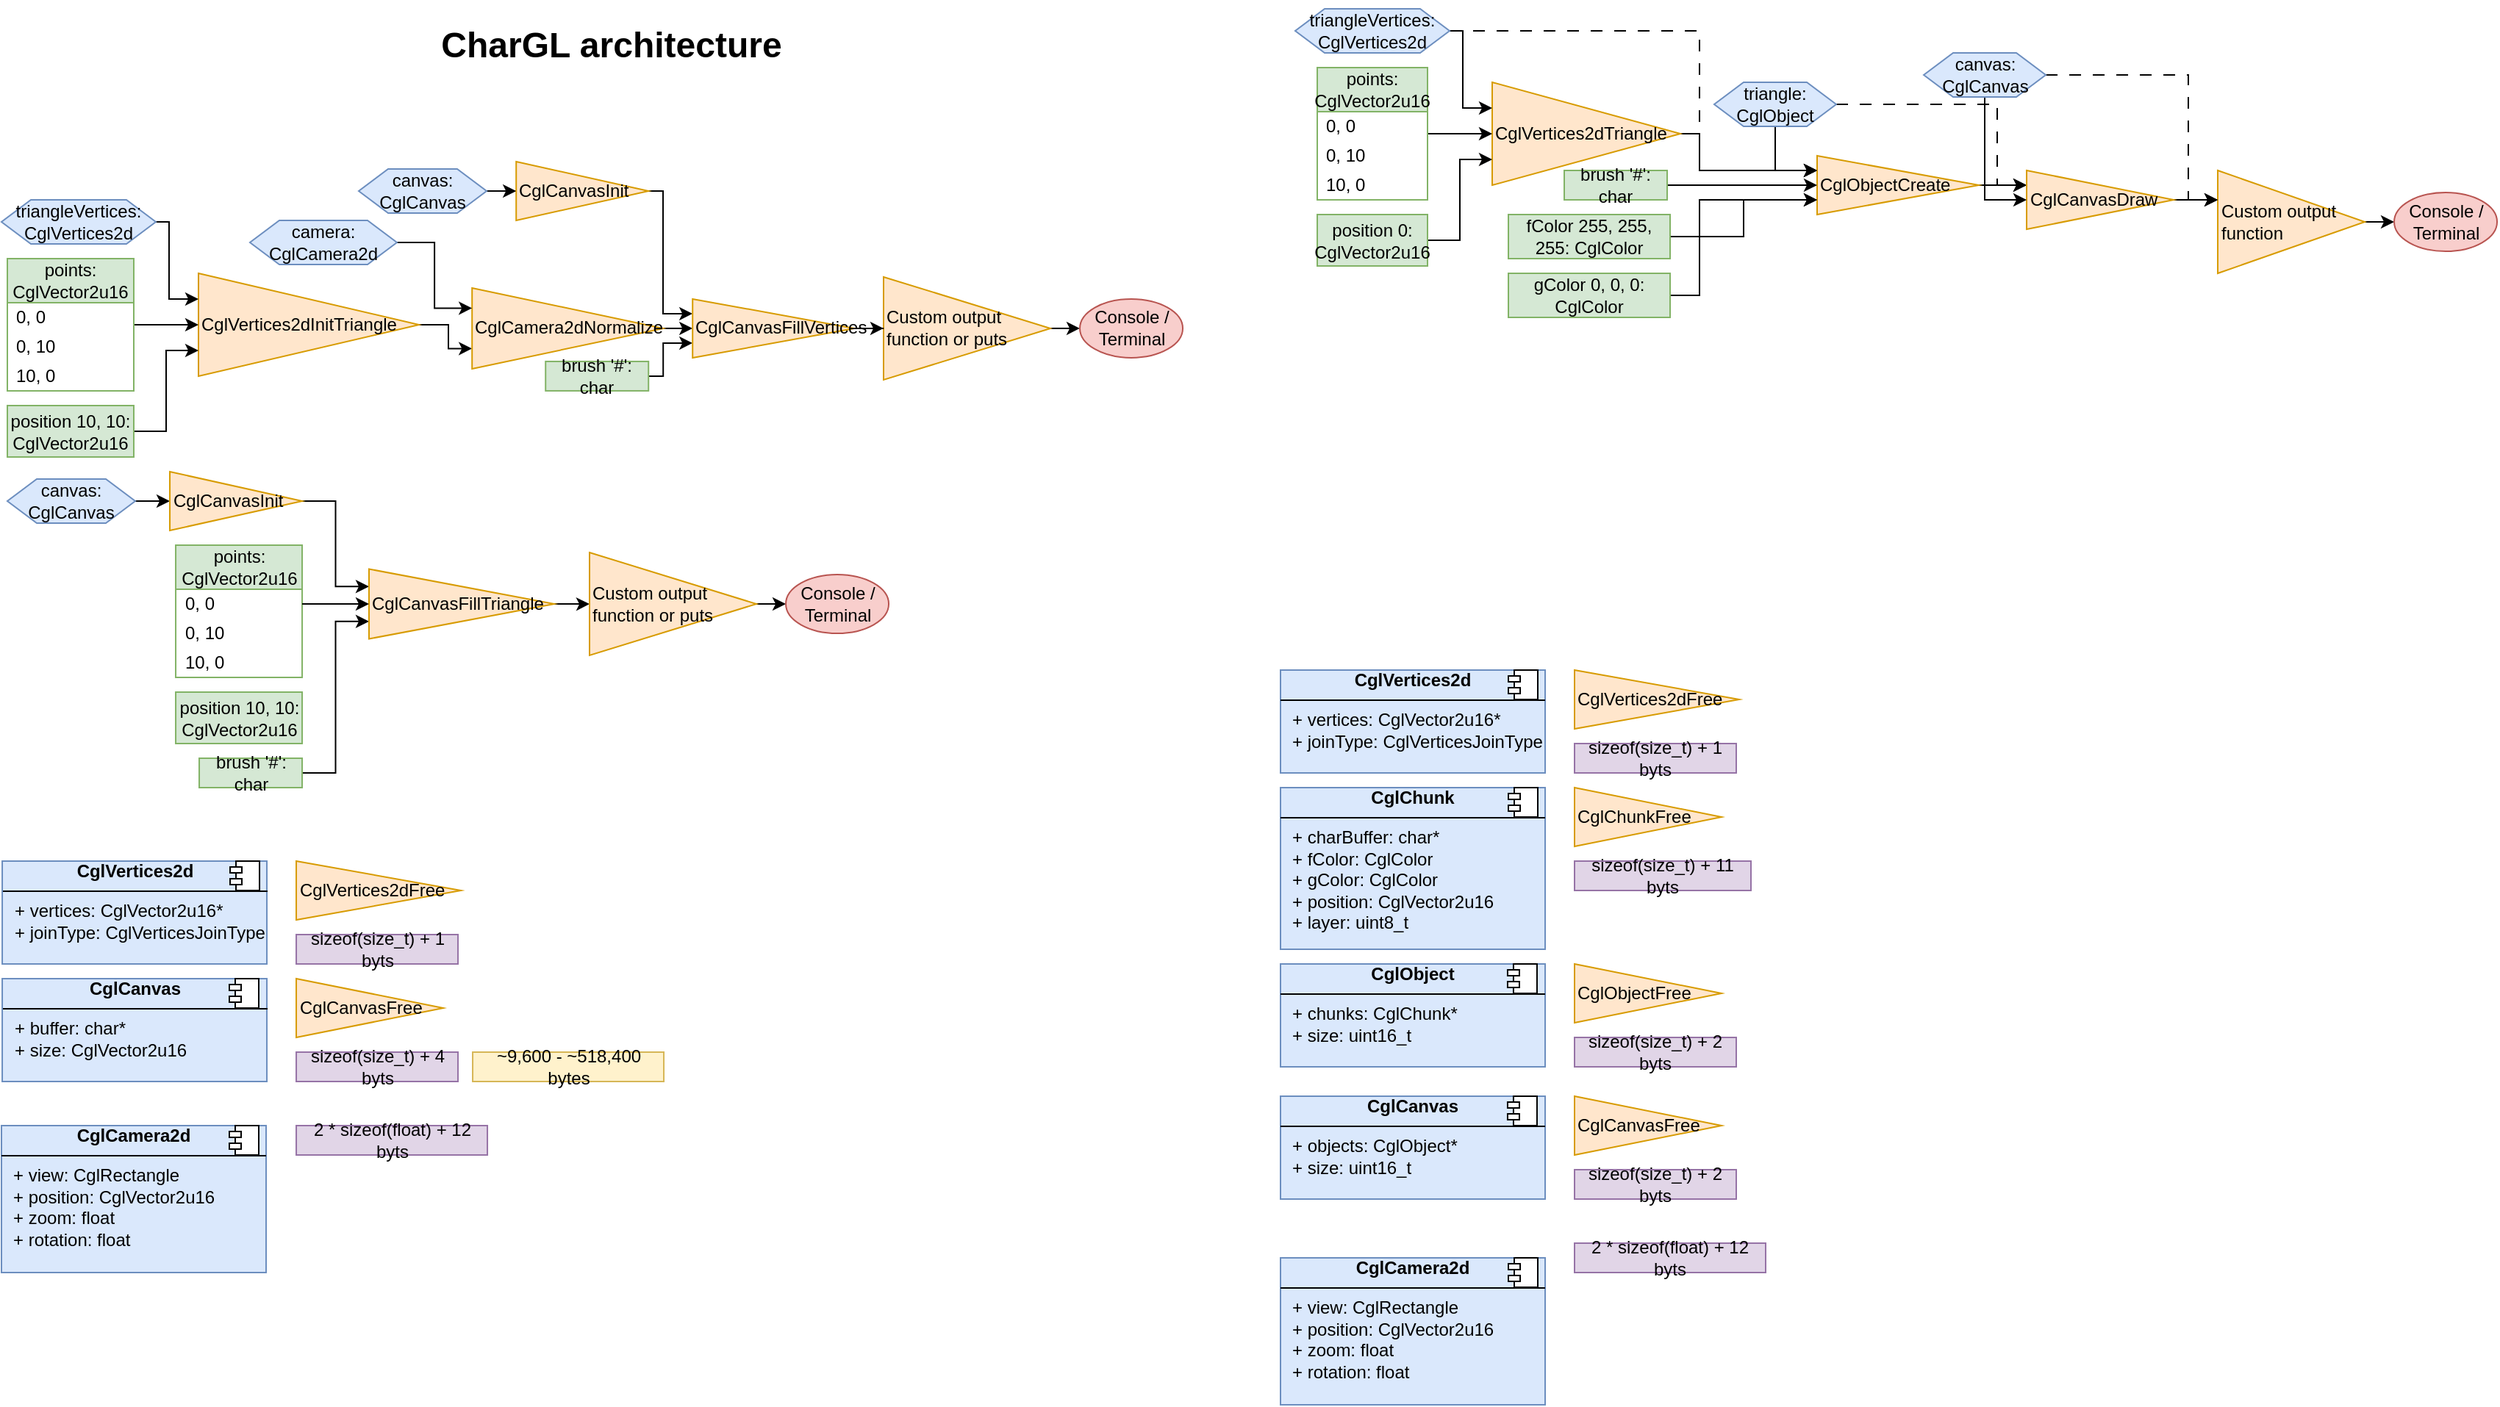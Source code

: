 <mxfile version="26.1.2">
  <diagram name="Page-1" id="lgtjIXWAE3Ng81CHt6eq">
    <mxGraphModel dx="1059" dy="1676" grid="1" gridSize="10" guides="1" tooltips="1" connect="1" arrows="1" fold="1" page="1" pageScale="1" pageWidth="850" pageHeight="1100" math="0" shadow="0">
      <root>
        <mxCell id="0" />
        <mxCell id="1" parent="0" />
        <mxCell id="DxNxQ3HFOBU-DI73ntQy-1" value="&lt;h1&gt;CharGL architecture&lt;/h1&gt;" style="text;html=1;align=center;verticalAlign=middle;whiteSpace=wrap;rounded=0;" parent="1" vertex="1">
          <mxGeometry x="285" y="-1090" width="280" height="50" as="geometry" />
        </mxCell>
        <mxCell id="HrfMfGlhkE7iZRvC2ZaJ-3" style="edgeStyle=orthogonalEdgeStyle;rounded=0;orthogonalLoop=1;jettySize=auto;html=1;exitX=1;exitY=0.5;exitDx=0;exitDy=0;entryX=0;entryY=0.5;entryDx=0;entryDy=0;" parent="1" source="DxNxQ3HFOBU-DI73ntQy-2" target="HrfMfGlhkE7iZRvC2ZaJ-2" edge="1">
          <mxGeometry relative="1" as="geometry" />
        </mxCell>
        <mxCell id="DxNxQ3HFOBU-DI73ntQy-2" value="&lt;div style=&quot;padding-right: 10px; padding-left: 0px;&quot; align=&quot;left&quot;&gt;Custom output function&lt;/div&gt;" style="triangle;whiteSpace=wrap;html=1;fillColor=#ffe6cc;strokeColor=#d79b00;fontSize=12;align=left;" parent="1" vertex="1">
          <mxGeometry x="1517.52" y="-980" width="100" height="70" as="geometry" />
        </mxCell>
        <mxCell id="HrfMfGlhkE7iZRvC2ZaJ-2" value="Console / Terminal" style="ellipse;whiteSpace=wrap;html=1;fillColor=#f8cecc;strokeColor=#b85450;" parent="1" vertex="1">
          <mxGeometry x="1637.52" y="-965" width="70" height="40" as="geometry" />
        </mxCell>
        <mxCell id="HrfMfGlhkE7iZRvC2ZaJ-52" value="&lt;div align=&quot;center&quot;&gt;&lt;b&gt;CglCamera2d&lt;/b&gt;&lt;/div&gt;&lt;hr size=&quot;1&quot; style=&quot;border-style:solid;&quot;&gt;&lt;p style=&quot;margin:0px;margin-left:8px;&quot;&gt;+ view: CglRectangle&lt;br&gt;&lt;/p&gt;&lt;p style=&quot;margin:0px;margin-left:8px;&quot;&gt;+ position: CglVector2u16&lt;/p&gt;&lt;p style=&quot;margin:0px;margin-left:8px;&quot;&gt;+ zoom: float&lt;/p&gt;&lt;p style=&quot;margin:0px;margin-left:8px;&quot;&gt;+ rotation: float&lt;/p&gt;" style="align=left;overflow=fill;html=1;dropTarget=0;whiteSpace=wrap;fillColor=#dae8fc;strokeColor=#6c8ebf;" parent="1" vertex="1">
          <mxGeometry x="10" y="-330" width="180" height="100" as="geometry" />
        </mxCell>
        <mxCell id="HrfMfGlhkE7iZRvC2ZaJ-53" value="" style="shape=component;jettyWidth=8;jettyHeight=4;" parent="HrfMfGlhkE7iZRvC2ZaJ-52" vertex="1">
          <mxGeometry x="1" width="20" height="20" relative="1" as="geometry">
            <mxPoint x="-25" as="offset" />
          </mxGeometry>
        </mxCell>
        <mxCell id="HrfMfGlhkE7iZRvC2ZaJ-87" style="edgeStyle=orthogonalEdgeStyle;rounded=0;orthogonalLoop=1;jettySize=auto;html=1;entryX=0;entryY=0.25;entryDx=0;entryDy=0;" parent="1" source="HrfMfGlhkE7iZRvC2ZaJ-58" target="HrfMfGlhkE7iZRvC2ZaJ-86" edge="1">
          <mxGeometry relative="1" as="geometry">
            <Array as="points">
              <mxPoint x="1165" y="-1005" />
              <mxPoint x="1165" y="-980" />
            </Array>
          </mxGeometry>
        </mxCell>
        <mxCell id="HrfMfGlhkE7iZRvC2ZaJ-58" value="CglVertices2dTriangle" style="triangle;whiteSpace=wrap;html=1;fillColor=#ffe6cc;strokeColor=#d79b00;fontSize=12;align=left;" parent="1" vertex="1">
          <mxGeometry x="1024" y="-1040" width="128" height="70" as="geometry" />
        </mxCell>
        <mxCell id="HrfMfGlhkE7iZRvC2ZaJ-92" style="edgeStyle=orthogonalEdgeStyle;rounded=0;orthogonalLoop=1;jettySize=auto;html=1;entryX=0;entryY=0.5;entryDx=0;entryDy=0;" parent="1" source="HrfMfGlhkE7iZRvC2ZaJ-62" target="HrfMfGlhkE7iZRvC2ZaJ-58" edge="1">
          <mxGeometry relative="1" as="geometry" />
        </mxCell>
        <mxCell id="HrfMfGlhkE7iZRvC2ZaJ-62" value="points: CglVector2u16" style="swimlane;fontStyle=0;childLayout=stackLayout;horizontal=1;startSize=30;horizontalStack=0;resizeParent=1;resizeParentMax=0;resizeLast=0;collapsible=1;marginBottom=0;whiteSpace=wrap;html=1;fillColor=#d5e8d4;strokeColor=#82b366;" parent="1" vertex="1">
          <mxGeometry x="905" y="-1050" width="75" height="90" as="geometry" />
        </mxCell>
        <mxCell id="HrfMfGlhkE7iZRvC2ZaJ-63" value="0, 0" style="text;strokeColor=none;fillColor=none;align=left;verticalAlign=middle;spacingLeft=4;spacingRight=4;overflow=hidden;points=[[0,0.5],[1,0.5]];portConstraint=eastwest;rotatable=0;whiteSpace=wrap;html=1;" parent="HrfMfGlhkE7iZRvC2ZaJ-62" vertex="1">
          <mxGeometry y="30" width="75" height="20" as="geometry" />
        </mxCell>
        <mxCell id="HrfMfGlhkE7iZRvC2ZaJ-64" value="0, 10" style="text;strokeColor=none;fillColor=none;align=left;verticalAlign=middle;spacingLeft=4;spacingRight=4;overflow=hidden;points=[[0,0.5],[1,0.5]];portConstraint=eastwest;rotatable=0;whiteSpace=wrap;html=1;" parent="HrfMfGlhkE7iZRvC2ZaJ-62" vertex="1">
          <mxGeometry y="50" width="75" height="20" as="geometry" />
        </mxCell>
        <mxCell id="HrfMfGlhkE7iZRvC2ZaJ-65" value="10, 0" style="text;strokeColor=none;fillColor=none;align=left;verticalAlign=middle;spacingLeft=4;spacingRight=4;overflow=hidden;points=[[0,0.5],[1,0.5]];portConstraint=eastwest;rotatable=0;whiteSpace=wrap;html=1;" parent="HrfMfGlhkE7iZRvC2ZaJ-62" vertex="1">
          <mxGeometry y="70" width="75" height="20" as="geometry" />
        </mxCell>
        <mxCell id="HrfMfGlhkE7iZRvC2ZaJ-93" style="edgeStyle=orthogonalEdgeStyle;rounded=0;orthogonalLoop=1;jettySize=auto;html=1;entryX=0;entryY=0.75;entryDx=0;entryDy=0;" parent="1" source="HrfMfGlhkE7iZRvC2ZaJ-75" target="HrfMfGlhkE7iZRvC2ZaJ-58" edge="1">
          <mxGeometry relative="1" as="geometry" />
        </mxCell>
        <mxCell id="HrfMfGlhkE7iZRvC2ZaJ-75" value="position 0: CglVector2u16" style="rounded=0;whiteSpace=wrap;html=1;fillColor=#d5e8d4;strokeColor=#82b366;" parent="1" vertex="1">
          <mxGeometry x="905" y="-950" width="75" height="35" as="geometry" />
        </mxCell>
        <mxCell id="HrfMfGlhkE7iZRvC2ZaJ-82" value="&lt;div align=&quot;center&quot;&gt;&lt;b&gt;CglVertices2d&lt;/b&gt;&lt;/div&gt;&lt;hr size=&quot;1&quot; style=&quot;border-style:solid;&quot;&gt;&lt;p style=&quot;margin:0px;margin-left:8px;&quot;&gt;+ vertices: CglVector2u16*&lt;/p&gt;&lt;p style=&quot;margin:0px;margin-left:8px;&quot;&gt;+ joinType: CglVerticesJoinType&lt;/p&gt;" style="align=left;overflow=fill;html=1;dropTarget=0;whiteSpace=wrap;fillColor=#dae8fc;strokeColor=#6c8ebf;" parent="1" vertex="1">
          <mxGeometry x="10.52" y="-510" width="180" height="70" as="geometry" />
        </mxCell>
        <mxCell id="HrfMfGlhkE7iZRvC2ZaJ-83" value="" style="shape=component;jettyWidth=8;jettyHeight=4;" parent="HrfMfGlhkE7iZRvC2ZaJ-82" vertex="1">
          <mxGeometry x="1" width="20" height="20" relative="1" as="geometry">
            <mxPoint x="-25" as="offset" />
          </mxGeometry>
        </mxCell>
        <mxCell id="HrfMfGlhkE7iZRvC2ZaJ-84" value="CglVertices2dFree" style="triangle;whiteSpace=wrap;html=1;fillColor=#ffe6cc;strokeColor=#d79b00;fontSize=12;align=left;" parent="1" vertex="1">
          <mxGeometry x="210.52" y="-510" width="112" height="40" as="geometry" />
        </mxCell>
        <mxCell id="HrfMfGlhkE7iZRvC2ZaJ-121" style="edgeStyle=orthogonalEdgeStyle;rounded=0;orthogonalLoop=1;jettySize=auto;html=1;entryX=0;entryY=0.25;entryDx=0;entryDy=0;" parent="1" source="HrfMfGlhkE7iZRvC2ZaJ-86" target="HrfMfGlhkE7iZRvC2ZaJ-120" edge="1">
          <mxGeometry relative="1" as="geometry" />
        </mxCell>
        <mxCell id="HrfMfGlhkE7iZRvC2ZaJ-86" value="CglObjectCreate" style="triangle;whiteSpace=wrap;html=1;fillColor=#ffe6cc;strokeColor=#d79b00;fontSize=12;align=left;" parent="1" vertex="1">
          <mxGeometry x="1245" y="-990" width="110" height="40" as="geometry" />
        </mxCell>
        <mxCell id="HrfMfGlhkE7iZRvC2ZaJ-91" style="edgeStyle=orthogonalEdgeStyle;rounded=0;orthogonalLoop=1;jettySize=auto;html=1;exitX=1;exitY=0.5;exitDx=0;exitDy=0;entryX=0;entryY=0.25;entryDx=0;entryDy=0;" parent="1" source="HrfMfGlhkE7iZRvC2ZaJ-88" target="HrfMfGlhkE7iZRvC2ZaJ-58" edge="1">
          <mxGeometry relative="1" as="geometry">
            <Array as="points">
              <mxPoint x="1004" y="-1075" />
              <mxPoint x="1004" y="-1022" />
            </Array>
          </mxGeometry>
        </mxCell>
        <mxCell id="HrfMfGlhkE7iZRvC2ZaJ-94" style="edgeStyle=orthogonalEdgeStyle;rounded=0;orthogonalLoop=1;jettySize=auto;html=1;entryX=0;entryY=0.25;entryDx=0;entryDy=0;dashed=1;dashPattern=8 8;" parent="1" source="HrfMfGlhkE7iZRvC2ZaJ-88" target="HrfMfGlhkE7iZRvC2ZaJ-86" edge="1">
          <mxGeometry relative="1" as="geometry">
            <Array as="points">
              <mxPoint x="1165" y="-1075" />
              <mxPoint x="1165" y="-980" />
            </Array>
          </mxGeometry>
        </mxCell>
        <mxCell id="HrfMfGlhkE7iZRvC2ZaJ-88" value="triangleVertices: CglVertices2d" style="shape=hexagon;perimeter=hexagonPerimeter2;whiteSpace=wrap;html=1;fixedSize=1;fillColor=#dae8fc;strokeColor=#6c8ebf;" parent="1" vertex="1">
          <mxGeometry x="890" y="-1090" width="105" height="30" as="geometry" />
        </mxCell>
        <mxCell id="HrfMfGlhkE7iZRvC2ZaJ-99" style="edgeStyle=orthogonalEdgeStyle;rounded=0;orthogonalLoop=1;jettySize=auto;html=1;entryX=0;entryY=0.75;entryDx=0;entryDy=0;" parent="1" source="HrfMfGlhkE7iZRvC2ZaJ-95" target="HrfMfGlhkE7iZRvC2ZaJ-86" edge="1">
          <mxGeometry relative="1" as="geometry" />
        </mxCell>
        <mxCell id="HrfMfGlhkE7iZRvC2ZaJ-95" value="fColor 255, 255, 255: CglColor" style="rounded=0;whiteSpace=wrap;html=1;fillColor=#d5e8d4;strokeColor=#82b366;" parent="1" vertex="1">
          <mxGeometry x="1035" y="-950" width="110" height="30" as="geometry" />
        </mxCell>
        <mxCell id="HrfMfGlhkE7iZRvC2ZaJ-100" style="edgeStyle=orthogonalEdgeStyle;rounded=0;orthogonalLoop=1;jettySize=auto;html=1;entryX=0;entryY=0.75;entryDx=0;entryDy=0;" parent="1" source="HrfMfGlhkE7iZRvC2ZaJ-96" target="HrfMfGlhkE7iZRvC2ZaJ-86" edge="1">
          <mxGeometry relative="1" as="geometry">
            <Array as="points">
              <mxPoint x="1165" y="-895" />
              <mxPoint x="1165" y="-960" />
            </Array>
          </mxGeometry>
        </mxCell>
        <mxCell id="HrfMfGlhkE7iZRvC2ZaJ-96" value="gColor 0, 0, 0: CglColor" style="rounded=0;whiteSpace=wrap;html=1;fillColor=#d5e8d4;strokeColor=#82b366;" parent="1" vertex="1">
          <mxGeometry x="1035" y="-910" width="110" height="30" as="geometry" />
        </mxCell>
        <mxCell id="HrfMfGlhkE7iZRvC2ZaJ-98" style="edgeStyle=orthogonalEdgeStyle;rounded=0;orthogonalLoop=1;jettySize=auto;html=1;entryX=0;entryY=0.5;entryDx=0;entryDy=0;" parent="1" source="HrfMfGlhkE7iZRvC2ZaJ-97" target="HrfMfGlhkE7iZRvC2ZaJ-86" edge="1">
          <mxGeometry relative="1" as="geometry" />
        </mxCell>
        <mxCell id="HrfMfGlhkE7iZRvC2ZaJ-97" value="brush &#39;#&#39;: char" style="rounded=0;whiteSpace=wrap;html=1;fillColor=#d5e8d4;strokeColor=#82b366;" parent="1" vertex="1">
          <mxGeometry x="1073" y="-980" width="70" height="20" as="geometry" />
        </mxCell>
        <mxCell id="HrfMfGlhkE7iZRvC2ZaJ-102" style="edgeStyle=orthogonalEdgeStyle;rounded=0;orthogonalLoop=1;jettySize=auto;html=1;entryX=0;entryY=0.25;entryDx=0;entryDy=0;" parent="1" source="HrfMfGlhkE7iZRvC2ZaJ-101" target="HrfMfGlhkE7iZRvC2ZaJ-86" edge="1">
          <mxGeometry relative="1" as="geometry" />
        </mxCell>
        <mxCell id="HrfMfGlhkE7iZRvC2ZaJ-127" style="edgeStyle=orthogonalEdgeStyle;rounded=0;orthogonalLoop=1;jettySize=auto;html=1;entryX=0;entryY=0.25;entryDx=0;entryDy=0;dashed=1;dashPattern=8 8;curved=0;strokeWidth=1;strokeColor=default;align=center;verticalAlign=middle;fontFamily=Helvetica;fontSize=11;fontColor=default;labelBackgroundColor=default;endArrow=classic;" parent="1" source="HrfMfGlhkE7iZRvC2ZaJ-101" target="HrfMfGlhkE7iZRvC2ZaJ-120" edge="1">
          <mxGeometry relative="1" as="geometry">
            <Array as="points">
              <mxPoint x="1367.52" y="-1025" />
              <mxPoint x="1367.52" y="-970" />
            </Array>
          </mxGeometry>
        </mxCell>
        <mxCell id="HrfMfGlhkE7iZRvC2ZaJ-101" value="&lt;div&gt;triangle: CglObject&lt;/div&gt;" style="shape=hexagon;perimeter=hexagonPerimeter2;whiteSpace=wrap;html=1;fixedSize=1;fillColor=#dae8fc;strokeColor=#6c8ebf;" parent="1" vertex="1">
          <mxGeometry x="1175" y="-1040" width="83" height="30" as="geometry" />
        </mxCell>
        <mxCell id="HrfMfGlhkE7iZRvC2ZaJ-106" value="sizeof(size_t) + 1 byts" style="rounded=0;whiteSpace=wrap;html=1;fillColor=#e1d5e7;strokeColor=#9673a6;" parent="1" vertex="1">
          <mxGeometry x="210.52" y="-460" width="110" height="20" as="geometry" />
        </mxCell>
        <mxCell id="HrfMfGlhkE7iZRvC2ZaJ-109" value="2 * sizeof(float) + 12 byts" style="rounded=0;whiteSpace=wrap;html=1;fillColor=#e1d5e7;strokeColor=#9673a6;" parent="1" vertex="1">
          <mxGeometry x="210.52" y="-330" width="130" height="20" as="geometry" />
        </mxCell>
        <mxCell id="HrfMfGlhkE7iZRvC2ZaJ-115" value="&lt;div align=&quot;center&quot;&gt;&lt;b&gt;CglCanvas&lt;/b&gt;&lt;/div&gt;&lt;hr size=&quot;1&quot; style=&quot;border-style:solid;&quot;&gt;&lt;p style=&quot;margin:0px;margin-left:8px;&quot;&gt;+ buffer: char*&lt;/p&gt;&lt;p style=&quot;margin:0px;margin-left:8px;&quot;&gt;+ size: CglVector2u16&lt;/p&gt;" style="align=left;overflow=fill;html=1;dropTarget=0;whiteSpace=wrap;fillColor=#dae8fc;strokeColor=#6c8ebf;" parent="1" vertex="1">
          <mxGeometry x="10.52" y="-430" width="180" height="70" as="geometry" />
        </mxCell>
        <mxCell id="HrfMfGlhkE7iZRvC2ZaJ-117" value="" style="shape=component;jettyWidth=8;jettyHeight=4;" parent="1" vertex="1">
          <mxGeometry x="165" y="-430" width="20" height="20" as="geometry" />
        </mxCell>
        <mxCell id="HrfMfGlhkE7iZRvC2ZaJ-118" value="CglCanvasFree" style="triangle;whiteSpace=wrap;html=1;fillColor=#ffe6cc;strokeColor=#d79b00;fontSize=12;align=left;" parent="1" vertex="1">
          <mxGeometry x="210.52" y="-430" width="100" height="40" as="geometry" />
        </mxCell>
        <mxCell id="HrfMfGlhkE7iZRvC2ZaJ-119" value="sizeof(size_t) + 4 byts" style="rounded=0;whiteSpace=wrap;html=1;fillColor=#e1d5e7;strokeColor=#9673a6;" parent="1" vertex="1">
          <mxGeometry x="210.52" y="-380" width="110" height="20" as="geometry" />
        </mxCell>
        <mxCell id="HrfMfGlhkE7iZRvC2ZaJ-130" style="edgeStyle=orthogonalEdgeStyle;rounded=0;orthogonalLoop=1;jettySize=auto;html=1;entryX=0;entryY=0.75;entryDx=0;entryDy=0;" parent="1" source="HrfMfGlhkE7iZRvC2ZaJ-120" edge="1">
          <mxGeometry relative="1" as="geometry">
            <mxPoint x="1517.52" y="-960.0" as="targetPoint" />
          </mxGeometry>
        </mxCell>
        <mxCell id="HrfMfGlhkE7iZRvC2ZaJ-120" value="CglCanvasDraw" style="triangle;whiteSpace=wrap;html=1;fillColor=#ffe6cc;strokeColor=#d79b00;fontSize=12;align=left;" parent="1" vertex="1">
          <mxGeometry x="1387.52" y="-980" width="100" height="40" as="geometry" />
        </mxCell>
        <mxCell id="HrfMfGlhkE7iZRvC2ZaJ-125" style="edgeStyle=orthogonalEdgeStyle;rounded=0;orthogonalLoop=1;jettySize=auto;html=1;entryX=0;entryY=0.5;entryDx=0;entryDy=0;" parent="1" source="HrfMfGlhkE7iZRvC2ZaJ-122" target="HrfMfGlhkE7iZRvC2ZaJ-120" edge="1">
          <mxGeometry relative="1" as="geometry" />
        </mxCell>
        <mxCell id="HrfMfGlhkE7iZRvC2ZaJ-131" style="edgeStyle=orthogonalEdgeStyle;rounded=0;orthogonalLoop=1;jettySize=auto;html=1;entryX=0;entryY=0.75;entryDx=0;entryDy=0;dashed=1;dashPattern=8 8;strokeColor=default;align=center;verticalAlign=middle;fontFamily=Helvetica;fontSize=11;fontColor=default;labelBackgroundColor=default;endArrow=classic;" parent="1" source="HrfMfGlhkE7iZRvC2ZaJ-122" edge="1">
          <mxGeometry relative="1" as="geometry">
            <mxPoint x="1517.52" y="-960.0" as="targetPoint" />
            <Array as="points">
              <mxPoint x="1497.52" y="-1045" />
              <mxPoint x="1497.52" y="-960" />
            </Array>
          </mxGeometry>
        </mxCell>
        <mxCell id="HrfMfGlhkE7iZRvC2ZaJ-122" value="&lt;div&gt;canvas: CglCanvas&lt;/div&gt;" style="shape=hexagon;perimeter=hexagonPerimeter2;whiteSpace=wrap;html=1;fixedSize=1;fillColor=#dae8fc;strokeColor=#6c8ebf;" parent="1" vertex="1">
          <mxGeometry x="1317.52" y="-1060" width="83" height="30" as="geometry" />
        </mxCell>
        <mxCell id="Igr9NYhCDzk40LcJB-6h-1" style="edgeStyle=orthogonalEdgeStyle;rounded=0;orthogonalLoop=1;jettySize=auto;html=1;exitX=1;exitY=0.5;exitDx=0;exitDy=0;entryX=0;entryY=0.5;entryDx=0;entryDy=0;" edge="1" parent="1" source="Igr9NYhCDzk40LcJB-6h-2" target="Igr9NYhCDzk40LcJB-6h-3">
          <mxGeometry relative="1" as="geometry" />
        </mxCell>
        <mxCell id="Igr9NYhCDzk40LcJB-6h-2" value="&lt;div style=&quot;padding-right: 10px; padding-left: 0px;&quot; align=&quot;left&quot;&gt;Custom output function or puts&lt;/div&gt;" style="triangle;whiteSpace=wrap;html=1;fillColor=#ffe6cc;strokeColor=#d79b00;fontSize=12;align=left;" vertex="1" parent="1">
          <mxGeometry x="610" y="-907.53" width="113.52" height="70" as="geometry" />
        </mxCell>
        <mxCell id="Igr9NYhCDzk40LcJB-6h-3" value="Console / Terminal" style="ellipse;whiteSpace=wrap;html=1;fillColor=#f8cecc;strokeColor=#b85450;" vertex="1" parent="1">
          <mxGeometry x="743.52" y="-892.53" width="70" height="40" as="geometry" />
        </mxCell>
        <mxCell id="Igr9NYhCDzk40LcJB-6h-80" style="edgeStyle=orthogonalEdgeStyle;rounded=0;orthogonalLoop=1;jettySize=auto;html=1;entryX=0;entryY=0.75;entryDx=0;entryDy=0;" edge="1" parent="1" source="Igr9NYhCDzk40LcJB-6h-5" target="Igr9NYhCDzk40LcJB-6h-57">
          <mxGeometry relative="1" as="geometry" />
        </mxCell>
        <mxCell id="Igr9NYhCDzk40LcJB-6h-5" value="CglVertices2dInitTriangle" style="triangle;whiteSpace=wrap;html=1;fillColor=#ffe6cc;strokeColor=#d79b00;fontSize=12;align=left;" vertex="1" parent="1">
          <mxGeometry x="144" y="-910" width="150" height="70" as="geometry" />
        </mxCell>
        <mxCell id="Igr9NYhCDzk40LcJB-6h-6" style="edgeStyle=orthogonalEdgeStyle;rounded=0;orthogonalLoop=1;jettySize=auto;html=1;entryX=0;entryY=0.5;entryDx=0;entryDy=0;" edge="1" parent="1" source="Igr9NYhCDzk40LcJB-6h-7" target="Igr9NYhCDzk40LcJB-6h-5">
          <mxGeometry relative="1" as="geometry" />
        </mxCell>
        <mxCell id="Igr9NYhCDzk40LcJB-6h-7" value="points: CglVector2u16" style="swimlane;fontStyle=0;childLayout=stackLayout;horizontal=1;startSize=30;horizontalStack=0;resizeParent=1;resizeParentMax=0;resizeLast=0;collapsible=1;marginBottom=0;whiteSpace=wrap;html=1;fillColor=#d5e8d4;strokeColor=#82b366;" vertex="1" parent="1">
          <mxGeometry x="14" y="-920" width="86" height="90" as="geometry" />
        </mxCell>
        <mxCell id="Igr9NYhCDzk40LcJB-6h-8" value="0, 0" style="text;strokeColor=none;fillColor=none;align=left;verticalAlign=middle;spacingLeft=4;spacingRight=4;overflow=hidden;points=[[0,0.5],[1,0.5]];portConstraint=eastwest;rotatable=0;whiteSpace=wrap;html=1;" vertex="1" parent="Igr9NYhCDzk40LcJB-6h-7">
          <mxGeometry y="30" width="86" height="20" as="geometry" />
        </mxCell>
        <mxCell id="Igr9NYhCDzk40LcJB-6h-9" value="0, 10" style="text;strokeColor=none;fillColor=none;align=left;verticalAlign=middle;spacingLeft=4;spacingRight=4;overflow=hidden;points=[[0,0.5],[1,0.5]];portConstraint=eastwest;rotatable=0;whiteSpace=wrap;html=1;" vertex="1" parent="Igr9NYhCDzk40LcJB-6h-7">
          <mxGeometry y="50" width="86" height="20" as="geometry" />
        </mxCell>
        <mxCell id="Igr9NYhCDzk40LcJB-6h-10" value="10, 0" style="text;strokeColor=none;fillColor=none;align=left;verticalAlign=middle;spacingLeft=4;spacingRight=4;overflow=hidden;points=[[0,0.5],[1,0.5]];portConstraint=eastwest;rotatable=0;whiteSpace=wrap;html=1;" vertex="1" parent="Igr9NYhCDzk40LcJB-6h-7">
          <mxGeometry y="70" width="86" height="20" as="geometry" />
        </mxCell>
        <mxCell id="Igr9NYhCDzk40LcJB-6h-11" style="edgeStyle=orthogonalEdgeStyle;rounded=0;orthogonalLoop=1;jettySize=auto;html=1;entryX=0;entryY=0.75;entryDx=0;entryDy=0;" edge="1" parent="1" source="Igr9NYhCDzk40LcJB-6h-12" target="Igr9NYhCDzk40LcJB-6h-5">
          <mxGeometry relative="1" as="geometry" />
        </mxCell>
        <mxCell id="Igr9NYhCDzk40LcJB-6h-12" value="position 10, 10: CglVector2u16" style="rounded=0;whiteSpace=wrap;html=1;fillColor=#d5e8d4;strokeColor=#82b366;" vertex="1" parent="1">
          <mxGeometry x="14" y="-820" width="86" height="35" as="geometry" />
        </mxCell>
        <mxCell id="Igr9NYhCDzk40LcJB-6h-15" style="edgeStyle=orthogonalEdgeStyle;rounded=0;orthogonalLoop=1;jettySize=auto;html=1;exitX=1;exitY=0.5;exitDx=0;exitDy=0;entryX=0;entryY=0.25;entryDx=0;entryDy=0;" edge="1" parent="1" source="Igr9NYhCDzk40LcJB-6h-17" target="Igr9NYhCDzk40LcJB-6h-5">
          <mxGeometry relative="1" as="geometry">
            <Array as="points">
              <mxPoint x="124" y="-945" />
              <mxPoint x="124" y="-892" />
            </Array>
          </mxGeometry>
        </mxCell>
        <mxCell id="Igr9NYhCDzk40LcJB-6h-17" value="triangleVertices: CglVertices2d" style="shape=hexagon;perimeter=hexagonPerimeter2;whiteSpace=wrap;html=1;fixedSize=1;fillColor=#dae8fc;strokeColor=#6c8ebf;" vertex="1" parent="1">
          <mxGeometry x="10" y="-960" width="105" height="30" as="geometry" />
        </mxCell>
        <mxCell id="Igr9NYhCDzk40LcJB-6h-69" style="edgeStyle=orthogonalEdgeStyle;rounded=0;orthogonalLoop=1;jettySize=auto;html=1;entryX=0;entryY=0.75;entryDx=0;entryDy=0;" edge="1" parent="1" source="Igr9NYhCDzk40LcJB-6h-23" target="Igr9NYhCDzk40LcJB-6h-61">
          <mxGeometry relative="1" as="geometry">
            <Array as="points">
              <mxPoint x="460.11" y="-840.03" />
              <mxPoint x="460.11" y="-862.03" />
            </Array>
          </mxGeometry>
        </mxCell>
        <mxCell id="Igr9NYhCDzk40LcJB-6h-23" value="brush &#39;#&#39;: char" style="rounded=0;whiteSpace=wrap;html=1;fillColor=#d5e8d4;strokeColor=#82b366;" vertex="1" parent="1">
          <mxGeometry x="380.11" y="-850.03" width="70" height="20" as="geometry" />
        </mxCell>
        <mxCell id="Igr9NYhCDzk40LcJB-6h-33" value="&lt;div align=&quot;center&quot;&gt;&lt;b&gt;CglChunk&lt;/b&gt;&lt;/div&gt;&lt;hr size=&quot;1&quot; style=&quot;border-style:solid;&quot;&gt;&lt;p style=&quot;margin:0px;margin-left:8px;&quot;&gt;+ charBuffer: char*&lt;br&gt;+ fColor: CglColor&lt;/p&gt;&lt;p style=&quot;margin:0px;margin-left:8px;&quot;&gt;+ gColor: CglColor&lt;/p&gt;&lt;p style=&quot;margin:0px;margin-left:8px;&quot;&gt;+ position: CglVector2u16&lt;/p&gt;&lt;p style=&quot;margin:0px;margin-left:8px;&quot;&gt;+ layer: uint8_t&lt;/p&gt;&lt;p style=&quot;margin:0px;margin-left:8px;&quot;&gt;&lt;br&gt;&lt;/p&gt;" style="align=left;overflow=fill;html=1;dropTarget=0;whiteSpace=wrap;fillColor=#dae8fc;strokeColor=#6c8ebf;" vertex="1" parent="1">
          <mxGeometry x="880" y="-560" width="180" height="110" as="geometry" />
        </mxCell>
        <mxCell id="Igr9NYhCDzk40LcJB-6h-34" value="" style="shape=component;jettyWidth=8;jettyHeight=4;" vertex="1" parent="Igr9NYhCDzk40LcJB-6h-33">
          <mxGeometry x="1" width="20" height="20" relative="1" as="geometry">
            <mxPoint x="-25" as="offset" />
          </mxGeometry>
        </mxCell>
        <mxCell id="Igr9NYhCDzk40LcJB-6h-35" value="&lt;div align=&quot;center&quot;&gt;&lt;b&gt;CglCamera2d&lt;/b&gt;&lt;/div&gt;&lt;hr size=&quot;1&quot; style=&quot;border-style:solid;&quot;&gt;&lt;p style=&quot;margin:0px;margin-left:8px;&quot;&gt;+ view: CglRectangle&lt;br&gt;&lt;/p&gt;&lt;p style=&quot;margin:0px;margin-left:8px;&quot;&gt;+ position: CglVector2u16&lt;/p&gt;&lt;p style=&quot;margin:0px;margin-left:8px;&quot;&gt;+ zoom: float&lt;/p&gt;&lt;p style=&quot;margin:0px;margin-left:8px;&quot;&gt;+ rotation: float&lt;/p&gt;" style="align=left;overflow=fill;html=1;dropTarget=0;whiteSpace=wrap;fillColor=#dae8fc;strokeColor=#6c8ebf;" vertex="1" parent="1">
          <mxGeometry x="880" y="-240" width="180" height="100" as="geometry" />
        </mxCell>
        <mxCell id="Igr9NYhCDzk40LcJB-6h-36" value="" style="shape=component;jettyWidth=8;jettyHeight=4;" vertex="1" parent="Igr9NYhCDzk40LcJB-6h-35">
          <mxGeometry x="1" width="20" height="20" relative="1" as="geometry">
            <mxPoint x="-25" as="offset" />
          </mxGeometry>
        </mxCell>
        <mxCell id="Igr9NYhCDzk40LcJB-6h-37" value="CglChunkFree" style="triangle;whiteSpace=wrap;html=1;fillColor=#ffe6cc;strokeColor=#d79b00;fontSize=12;align=left;" vertex="1" parent="1">
          <mxGeometry x="1080" y="-560" width="100" height="40" as="geometry" />
        </mxCell>
        <mxCell id="Igr9NYhCDzk40LcJB-6h-38" value="&lt;div align=&quot;center&quot;&gt;&lt;b&gt;CglVertices2d&lt;/b&gt;&lt;/div&gt;&lt;hr size=&quot;1&quot; style=&quot;border-style:solid;&quot;&gt;&lt;p style=&quot;margin:0px;margin-left:8px;&quot;&gt;+ vertices: CglVector2u16*&lt;/p&gt;&lt;p style=&quot;margin:0px;margin-left:8px;&quot;&gt;+ joinType: CglVerticesJoinType&lt;/p&gt;" style="align=left;overflow=fill;html=1;dropTarget=0;whiteSpace=wrap;fillColor=#dae8fc;strokeColor=#6c8ebf;" vertex="1" parent="1">
          <mxGeometry x="880" y="-640" width="180" height="70" as="geometry" />
        </mxCell>
        <mxCell id="Igr9NYhCDzk40LcJB-6h-39" value="" style="shape=component;jettyWidth=8;jettyHeight=4;" vertex="1" parent="Igr9NYhCDzk40LcJB-6h-38">
          <mxGeometry x="1" width="20" height="20" relative="1" as="geometry">
            <mxPoint x="-25" as="offset" />
          </mxGeometry>
        </mxCell>
        <mxCell id="Igr9NYhCDzk40LcJB-6h-40" value="CglVertices2dFree" style="triangle;whiteSpace=wrap;html=1;fillColor=#ffe6cc;strokeColor=#d79b00;fontSize=12;align=left;" vertex="1" parent="1">
          <mxGeometry x="1080" y="-640" width="112" height="40" as="geometry" />
        </mxCell>
        <mxCell id="Igr9NYhCDzk40LcJB-6h-41" value="&lt;div align=&quot;center&quot;&gt;&lt;b&gt;CglObject&lt;/b&gt;&lt;/div&gt;&lt;hr size=&quot;1&quot; style=&quot;border-style:solid;&quot;&gt;&lt;p style=&quot;margin:0px;margin-left:8px;&quot;&gt;+ chunks: CglChunk*&lt;/p&gt;&lt;p style=&quot;margin:0px;margin-left:8px;&quot;&gt;+ size: uint16_t&lt;/p&gt;" style="align=left;overflow=fill;html=1;dropTarget=0;whiteSpace=wrap;fillColor=#dae8fc;strokeColor=#6c8ebf;" vertex="1" parent="1">
          <mxGeometry x="880" y="-440" width="180" height="70" as="geometry" />
        </mxCell>
        <mxCell id="Igr9NYhCDzk40LcJB-6h-42" value="CglObjectFree" style="triangle;whiteSpace=wrap;html=1;fillColor=#ffe6cc;strokeColor=#d79b00;fontSize=12;align=left;" vertex="1" parent="1">
          <mxGeometry x="1080" y="-440" width="100" height="40" as="geometry" />
        </mxCell>
        <mxCell id="Igr9NYhCDzk40LcJB-6h-43" value="sizeof(size_t) + 1 byts" style="rounded=0;whiteSpace=wrap;html=1;fillColor=#e1d5e7;strokeColor=#9673a6;" vertex="1" parent="1">
          <mxGeometry x="1080" y="-590" width="110" height="20" as="geometry" />
        </mxCell>
        <mxCell id="Igr9NYhCDzk40LcJB-6h-44" value="sizeof(size_t) + 11 byts" style="rounded=0;whiteSpace=wrap;html=1;fillColor=#e1d5e7;strokeColor=#9673a6;" vertex="1" parent="1">
          <mxGeometry x="1080" y="-510" width="120" height="20" as="geometry" />
        </mxCell>
        <mxCell id="Igr9NYhCDzk40LcJB-6h-45" value="sizeof(size_t) + 2 byts" style="rounded=0;whiteSpace=wrap;html=1;fillColor=#e1d5e7;strokeColor=#9673a6;" vertex="1" parent="1">
          <mxGeometry x="1080" y="-390" width="110" height="20" as="geometry" />
        </mxCell>
        <mxCell id="Igr9NYhCDzk40LcJB-6h-46" value="2 * sizeof(float) + 12 byts" style="rounded=0;whiteSpace=wrap;html=1;fillColor=#e1d5e7;strokeColor=#9673a6;" vertex="1" parent="1">
          <mxGeometry x="1080" y="-250" width="130" height="20" as="geometry" />
        </mxCell>
        <mxCell id="Igr9NYhCDzk40LcJB-6h-47" value="&lt;div align=&quot;center&quot;&gt;&lt;b&gt;CglCanvas&lt;/b&gt;&lt;/div&gt;&lt;hr size=&quot;1&quot; style=&quot;border-style:solid;&quot;&gt;&lt;p style=&quot;margin:0px;margin-left:8px;&quot;&gt;+ objects: CglObject*&lt;/p&gt;&lt;p style=&quot;margin:0px;margin-left:8px;&quot;&gt;+ size: uint16_t&lt;/p&gt;" style="align=left;overflow=fill;html=1;dropTarget=0;whiteSpace=wrap;fillColor=#dae8fc;strokeColor=#6c8ebf;" vertex="1" parent="1">
          <mxGeometry x="880" y="-350" width="180" height="70" as="geometry" />
        </mxCell>
        <mxCell id="Igr9NYhCDzk40LcJB-6h-48" value="" style="shape=component;jettyWidth=8;jettyHeight=4;" vertex="1" parent="1">
          <mxGeometry x="1034.48" y="-440" width="20" height="20" as="geometry" />
        </mxCell>
        <mxCell id="Igr9NYhCDzk40LcJB-6h-49" value="" style="shape=component;jettyWidth=8;jettyHeight=4;" vertex="1" parent="1">
          <mxGeometry x="1034.48" y="-350" width="20" height="20" as="geometry" />
        </mxCell>
        <mxCell id="Igr9NYhCDzk40LcJB-6h-50" value="CglCanvasFree" style="triangle;whiteSpace=wrap;html=1;fillColor=#ffe6cc;strokeColor=#d79b00;fontSize=12;align=left;" vertex="1" parent="1">
          <mxGeometry x="1080" y="-350" width="100" height="40" as="geometry" />
        </mxCell>
        <mxCell id="Igr9NYhCDzk40LcJB-6h-51" value="sizeof(size_t) + 2 byts" style="rounded=0;whiteSpace=wrap;html=1;fillColor=#e1d5e7;strokeColor=#9673a6;" vertex="1" parent="1">
          <mxGeometry x="1080" y="-300" width="110" height="20" as="geometry" />
        </mxCell>
        <mxCell id="Igr9NYhCDzk40LcJB-6h-82" style="edgeStyle=orthogonalEdgeStyle;rounded=0;orthogonalLoop=1;jettySize=auto;html=1;entryX=0;entryY=0.5;entryDx=0;entryDy=0;" edge="1" parent="1" source="Igr9NYhCDzk40LcJB-6h-52" target="Igr9NYhCDzk40LcJB-6h-53">
          <mxGeometry relative="1" as="geometry" />
        </mxCell>
        <mxCell id="Igr9NYhCDzk40LcJB-6h-52" value="canvas: CglCanvas" style="shape=hexagon;perimeter=hexagonPerimeter2;whiteSpace=wrap;html=1;fixedSize=1;fillColor=#dae8fc;strokeColor=#6c8ebf;" vertex="1" parent="1">
          <mxGeometry x="253" y="-981" width="87" height="30" as="geometry" />
        </mxCell>
        <mxCell id="Igr9NYhCDzk40LcJB-6h-83" style="edgeStyle=orthogonalEdgeStyle;rounded=0;orthogonalLoop=1;jettySize=auto;html=1;entryX=0;entryY=0.25;entryDx=0;entryDy=0;" edge="1" parent="1" source="Igr9NYhCDzk40LcJB-6h-53" target="Igr9NYhCDzk40LcJB-6h-61">
          <mxGeometry relative="1" as="geometry">
            <Array as="points">
              <mxPoint x="460" y="-966" />
              <mxPoint x="460" y="-882" />
            </Array>
          </mxGeometry>
        </mxCell>
        <mxCell id="Igr9NYhCDzk40LcJB-6h-53" value="CglCanvasInit" style="triangle;whiteSpace=wrap;html=1;fillColor=#ffe6cc;strokeColor=#d79b00;fontSize=12;align=left;" vertex="1" parent="1">
          <mxGeometry x="360.11" y="-986" width="90" height="40" as="geometry" />
        </mxCell>
        <mxCell id="Igr9NYhCDzk40LcJB-6h-55" value="&lt;div&gt;~9,600 - ~518,400 bytes&lt;/div&gt;" style="rounded=0;whiteSpace=wrap;html=1;fillColor=#fff2cc;strokeColor=#d6b656;" vertex="1" parent="1">
          <mxGeometry x="330.52" y="-380" width="130" height="20" as="geometry" />
        </mxCell>
        <mxCell id="Igr9NYhCDzk40LcJB-6h-56" value="&amp;nbsp;" style="text;whiteSpace=wrap;html=1;" vertex="1" parent="1">
          <mxGeometry x="10" y="-1090" width="40" height="40" as="geometry" />
        </mxCell>
        <mxCell id="Igr9NYhCDzk40LcJB-6h-70" style="edgeStyle=orthogonalEdgeStyle;rounded=0;orthogonalLoop=1;jettySize=auto;html=1;exitX=1;exitY=0.5;exitDx=0;exitDy=0;entryX=0;entryY=0.5;entryDx=0;entryDy=0;" edge="1" parent="1" source="Igr9NYhCDzk40LcJB-6h-57" target="Igr9NYhCDzk40LcJB-6h-61">
          <mxGeometry relative="1" as="geometry" />
        </mxCell>
        <mxCell id="Igr9NYhCDzk40LcJB-6h-57" value="CglCamera2dNormalize" style="triangle;whiteSpace=wrap;html=1;fillColor=#ffe6cc;strokeColor=#d79b00;fontSize=12;align=left;" vertex="1" parent="1">
          <mxGeometry x="330.11" y="-900.03" width="130" height="55" as="geometry" />
        </mxCell>
        <mxCell id="Igr9NYhCDzk40LcJB-6h-114" style="edgeStyle=orthogonalEdgeStyle;rounded=0;orthogonalLoop=1;jettySize=auto;html=1;entryX=0;entryY=0.5;entryDx=0;entryDy=0;" edge="1" parent="1" source="Igr9NYhCDzk40LcJB-6h-61" target="Igr9NYhCDzk40LcJB-6h-2">
          <mxGeometry relative="1" as="geometry" />
        </mxCell>
        <mxCell id="Igr9NYhCDzk40LcJB-6h-61" value="CglCanvasFillVertices" style="triangle;whiteSpace=wrap;html=1;fillColor=#ffe6cc;strokeColor=#d79b00;fontSize=12;align=left;" vertex="1" parent="1">
          <mxGeometry x="480.11" y="-892.53" width="110" height="40" as="geometry" />
        </mxCell>
        <mxCell id="Igr9NYhCDzk40LcJB-6h-77" style="edgeStyle=orthogonalEdgeStyle;rounded=0;orthogonalLoop=1;jettySize=auto;html=1;entryX=0;entryY=0.25;entryDx=0;entryDy=0;" edge="1" parent="1" source="Igr9NYhCDzk40LcJB-6h-71" target="Igr9NYhCDzk40LcJB-6h-57">
          <mxGeometry relative="1" as="geometry" />
        </mxCell>
        <mxCell id="Igr9NYhCDzk40LcJB-6h-71" value="camera: CglCamera2d" style="shape=hexagon;perimeter=hexagonPerimeter2;whiteSpace=wrap;html=1;fixedSize=1;fillColor=#dae8fc;strokeColor=#6c8ebf;" vertex="1" parent="1">
          <mxGeometry x="179" y="-946" width="100" height="30" as="geometry" />
        </mxCell>
        <mxCell id="Igr9NYhCDzk40LcJB-6h-113" style="edgeStyle=orthogonalEdgeStyle;rounded=0;orthogonalLoop=1;jettySize=auto;html=1;entryX=0;entryY=0.75;entryDx=0;entryDy=0;" edge="1" parent="1" source="Igr9NYhCDzk40LcJB-6h-96" target="Igr9NYhCDzk40LcJB-6h-103">
          <mxGeometry relative="1" as="geometry" />
        </mxCell>
        <mxCell id="Igr9NYhCDzk40LcJB-6h-96" value="brush &#39;#&#39;: char" style="rounded=0;whiteSpace=wrap;html=1;fillColor=#d5e8d4;strokeColor=#82b366;" vertex="1" parent="1">
          <mxGeometry x="144.52" y="-580" width="70" height="20" as="geometry" />
        </mxCell>
        <mxCell id="Igr9NYhCDzk40LcJB-6h-97" style="edgeStyle=orthogonalEdgeStyle;rounded=0;orthogonalLoop=1;jettySize=auto;html=1;entryX=0;entryY=0.5;entryDx=0;entryDy=0;" edge="1" parent="1" source="Igr9NYhCDzk40LcJB-6h-98" target="Igr9NYhCDzk40LcJB-6h-100">
          <mxGeometry relative="1" as="geometry" />
        </mxCell>
        <mxCell id="Igr9NYhCDzk40LcJB-6h-98" value="canvas: CglCanvas" style="shape=hexagon;perimeter=hexagonPerimeter2;whiteSpace=wrap;html=1;fixedSize=1;fillColor=#dae8fc;strokeColor=#6c8ebf;" vertex="1" parent="1">
          <mxGeometry x="14" y="-770" width="87" height="30" as="geometry" />
        </mxCell>
        <mxCell id="Igr9NYhCDzk40LcJB-6h-112" style="edgeStyle=orthogonalEdgeStyle;rounded=0;orthogonalLoop=1;jettySize=auto;html=1;entryX=0;entryY=0.25;entryDx=0;entryDy=0;" edge="1" parent="1" source="Igr9NYhCDzk40LcJB-6h-100" target="Igr9NYhCDzk40LcJB-6h-103">
          <mxGeometry relative="1" as="geometry" />
        </mxCell>
        <mxCell id="Igr9NYhCDzk40LcJB-6h-100" value="CglCanvasInit" style="triangle;whiteSpace=wrap;html=1;fillColor=#ffe6cc;strokeColor=#d79b00;fontSize=12;align=left;" vertex="1" parent="1">
          <mxGeometry x="124.52" y="-775" width="90" height="40" as="geometry" />
        </mxCell>
        <mxCell id="Igr9NYhCDzk40LcJB-6h-118" style="edgeStyle=orthogonalEdgeStyle;rounded=0;orthogonalLoop=1;jettySize=auto;html=1;entryX=0;entryY=0.5;entryDx=0;entryDy=0;" edge="1" parent="1" source="Igr9NYhCDzk40LcJB-6h-103" target="Igr9NYhCDzk40LcJB-6h-116">
          <mxGeometry relative="1" as="geometry" />
        </mxCell>
        <mxCell id="Igr9NYhCDzk40LcJB-6h-103" value="CglCanvasFillTriangle" style="triangle;whiteSpace=wrap;html=1;fillColor=#ffe6cc;strokeColor=#d79b00;fontSize=12;align=left;" vertex="1" parent="1">
          <mxGeometry x="260" y="-708.75" width="126" height="47.5" as="geometry" />
        </mxCell>
        <mxCell id="Igr9NYhCDzk40LcJB-6h-106" value="points: CglVector2u16" style="swimlane;fontStyle=0;childLayout=stackLayout;horizontal=1;startSize=30;horizontalStack=0;resizeParent=1;resizeParentMax=0;resizeLast=0;collapsible=1;marginBottom=0;whiteSpace=wrap;html=1;fillColor=#d5e8d4;strokeColor=#82b366;" vertex="1" parent="1">
          <mxGeometry x="128.52" y="-725" width="86" height="90" as="geometry" />
        </mxCell>
        <mxCell id="Igr9NYhCDzk40LcJB-6h-107" value="0, 0" style="text;strokeColor=none;fillColor=none;align=left;verticalAlign=middle;spacingLeft=4;spacingRight=4;overflow=hidden;points=[[0,0.5],[1,0.5]];portConstraint=eastwest;rotatable=0;whiteSpace=wrap;html=1;" vertex="1" parent="Igr9NYhCDzk40LcJB-6h-106">
          <mxGeometry y="30" width="86" height="20" as="geometry" />
        </mxCell>
        <mxCell id="Igr9NYhCDzk40LcJB-6h-108" value="0, 10" style="text;strokeColor=none;fillColor=none;align=left;verticalAlign=middle;spacingLeft=4;spacingRight=4;overflow=hidden;points=[[0,0.5],[1,0.5]];portConstraint=eastwest;rotatable=0;whiteSpace=wrap;html=1;" vertex="1" parent="Igr9NYhCDzk40LcJB-6h-106">
          <mxGeometry y="50" width="86" height="20" as="geometry" />
        </mxCell>
        <mxCell id="Igr9NYhCDzk40LcJB-6h-109" value="10, 0" style="text;strokeColor=none;fillColor=none;align=left;verticalAlign=middle;spacingLeft=4;spacingRight=4;overflow=hidden;points=[[0,0.5],[1,0.5]];portConstraint=eastwest;rotatable=0;whiteSpace=wrap;html=1;" vertex="1" parent="Igr9NYhCDzk40LcJB-6h-106">
          <mxGeometry y="70" width="86" height="20" as="geometry" />
        </mxCell>
        <mxCell id="Igr9NYhCDzk40LcJB-6h-110" value="position 10, 10: CglVector2u16" style="rounded=0;whiteSpace=wrap;html=1;fillColor=#d5e8d4;strokeColor=#82b366;" vertex="1" parent="1">
          <mxGeometry x="128.52" y="-625" width="86" height="35" as="geometry" />
        </mxCell>
        <mxCell id="Igr9NYhCDzk40LcJB-6h-111" style="edgeStyle=orthogonalEdgeStyle;rounded=0;orthogonalLoop=1;jettySize=auto;html=1;entryX=0;entryY=0.5;entryDx=0;entryDy=0;" edge="1" parent="1" source="Igr9NYhCDzk40LcJB-6h-107" target="Igr9NYhCDzk40LcJB-6h-103">
          <mxGeometry relative="1" as="geometry" />
        </mxCell>
        <mxCell id="Igr9NYhCDzk40LcJB-6h-115" style="edgeStyle=orthogonalEdgeStyle;rounded=0;orthogonalLoop=1;jettySize=auto;html=1;exitX=1;exitY=0.5;exitDx=0;exitDy=0;entryX=0;entryY=0.5;entryDx=0;entryDy=0;" edge="1" parent="1" source="Igr9NYhCDzk40LcJB-6h-116" target="Igr9NYhCDzk40LcJB-6h-117">
          <mxGeometry relative="1" as="geometry" />
        </mxCell>
        <mxCell id="Igr9NYhCDzk40LcJB-6h-116" value="&lt;div style=&quot;padding-right: 10px; padding-left: 0px;&quot; align=&quot;left&quot;&gt;Custom output function or puts&lt;/div&gt;" style="triangle;whiteSpace=wrap;html=1;fillColor=#ffe6cc;strokeColor=#d79b00;fontSize=12;align=left;" vertex="1" parent="1">
          <mxGeometry x="410" y="-720" width="113.52" height="70" as="geometry" />
        </mxCell>
        <mxCell id="Igr9NYhCDzk40LcJB-6h-117" value="Console / Terminal" style="ellipse;whiteSpace=wrap;html=1;fillColor=#f8cecc;strokeColor=#b85450;" vertex="1" parent="1">
          <mxGeometry x="543.52" y="-705" width="70" height="40" as="geometry" />
        </mxCell>
      </root>
    </mxGraphModel>
  </diagram>
</mxfile>
